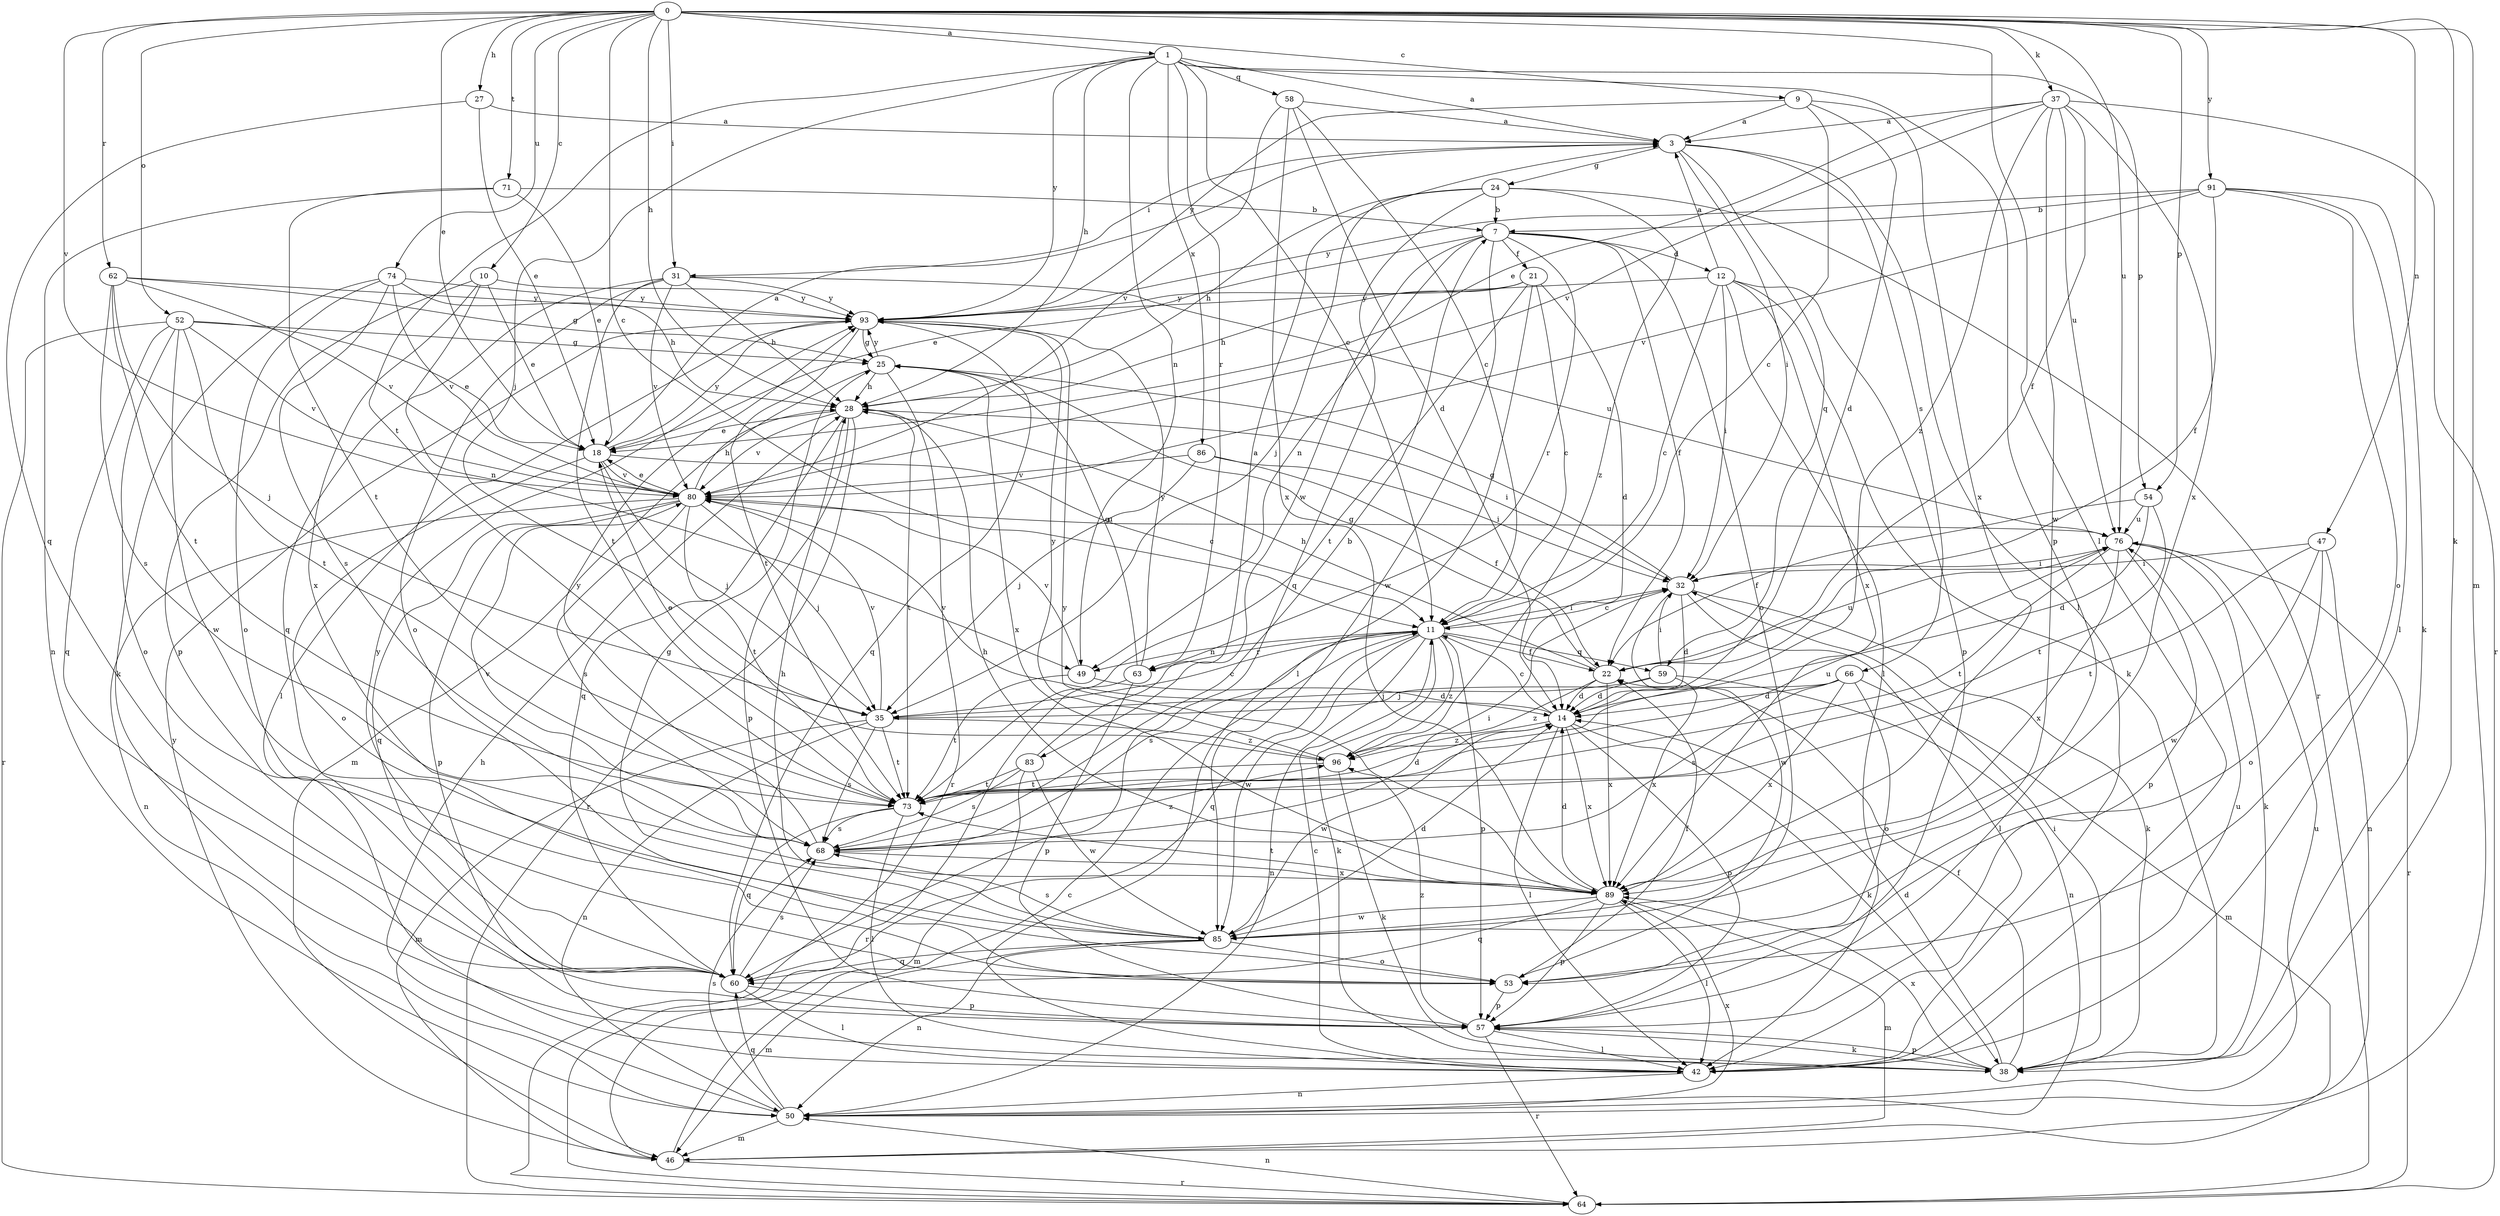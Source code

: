 strict digraph  {
0;
1;
3;
7;
9;
10;
11;
12;
14;
18;
21;
22;
24;
25;
27;
28;
31;
32;
35;
37;
38;
42;
46;
47;
49;
50;
52;
53;
54;
57;
58;
59;
60;
62;
63;
64;
66;
68;
71;
73;
74;
76;
80;
83;
85;
86;
89;
91;
93;
96;
0 -> 1  [label=a];
0 -> 9  [label=c];
0 -> 10  [label=c];
0 -> 11  [label=c];
0 -> 18  [label=e];
0 -> 27  [label=h];
0 -> 28  [label=h];
0 -> 31  [label=i];
0 -> 37  [label=k];
0 -> 38  [label=k];
0 -> 42  [label=l];
0 -> 46  [label=m];
0 -> 47  [label=n];
0 -> 52  [label=o];
0 -> 54  [label=p];
0 -> 62  [label=r];
0 -> 71  [label=t];
0 -> 74  [label=u];
0 -> 76  [label=u];
0 -> 80  [label=v];
0 -> 91  [label=y];
1 -> 3  [label=a];
1 -> 11  [label=c];
1 -> 28  [label=h];
1 -> 35  [label=j];
1 -> 49  [label=n];
1 -> 54  [label=p];
1 -> 57  [label=p];
1 -> 58  [label=q];
1 -> 63  [label=r];
1 -> 73  [label=t];
1 -> 86  [label=x];
1 -> 93  [label=y];
3 -> 24  [label=g];
3 -> 31  [label=i];
3 -> 32  [label=i];
3 -> 42  [label=l];
3 -> 59  [label=q];
3 -> 66  [label=s];
7 -> 12  [label=d];
7 -> 18  [label=e];
7 -> 21  [label=f];
7 -> 22  [label=f];
7 -> 49  [label=n];
7 -> 53  [label=o];
7 -> 63  [label=r];
7 -> 83  [label=w];
7 -> 85  [label=w];
9 -> 3  [label=a];
9 -> 11  [label=c];
9 -> 14  [label=d];
9 -> 89  [label=x];
9 -> 93  [label=y];
10 -> 18  [label=e];
10 -> 49  [label=n];
10 -> 57  [label=p];
10 -> 89  [label=x];
10 -> 93  [label=y];
11 -> 22  [label=f];
11 -> 32  [label=i];
11 -> 38  [label=k];
11 -> 49  [label=n];
11 -> 50  [label=n];
11 -> 57  [label=p];
11 -> 59  [label=q];
11 -> 60  [label=q];
11 -> 63  [label=r];
11 -> 68  [label=s];
11 -> 85  [label=w];
11 -> 96  [label=z];
12 -> 3  [label=a];
12 -> 11  [label=c];
12 -> 32  [label=i];
12 -> 38  [label=k];
12 -> 42  [label=l];
12 -> 57  [label=p];
12 -> 89  [label=x];
12 -> 93  [label=y];
14 -> 11  [label=c];
14 -> 38  [label=k];
14 -> 42  [label=l];
14 -> 57  [label=p];
14 -> 80  [label=v];
14 -> 85  [label=w];
14 -> 89  [label=x];
14 -> 96  [label=z];
18 -> 3  [label=a];
18 -> 11  [label=c];
18 -> 35  [label=j];
18 -> 53  [label=o];
18 -> 80  [label=v];
18 -> 93  [label=y];
21 -> 11  [label=c];
21 -> 14  [label=d];
21 -> 28  [label=h];
21 -> 42  [label=l];
21 -> 73  [label=t];
21 -> 93  [label=y];
22 -> 14  [label=d];
22 -> 25  [label=g];
22 -> 28  [label=h];
22 -> 76  [label=u];
22 -> 89  [label=x];
22 -> 96  [label=z];
24 -> 7  [label=b];
24 -> 28  [label=h];
24 -> 35  [label=j];
24 -> 60  [label=q];
24 -> 64  [label=r];
24 -> 96  [label=z];
25 -> 28  [label=h];
25 -> 46  [label=m];
25 -> 64  [label=r];
25 -> 89  [label=x];
25 -> 93  [label=y];
27 -> 3  [label=a];
27 -> 18  [label=e];
27 -> 60  [label=q];
28 -> 18  [label=e];
28 -> 32  [label=i];
28 -> 57  [label=p];
28 -> 60  [label=q];
28 -> 64  [label=r];
28 -> 73  [label=t];
28 -> 80  [label=v];
31 -> 28  [label=h];
31 -> 53  [label=o];
31 -> 60  [label=q];
31 -> 73  [label=t];
31 -> 76  [label=u];
31 -> 80  [label=v];
31 -> 93  [label=y];
32 -> 11  [label=c];
32 -> 14  [label=d];
32 -> 25  [label=g];
32 -> 38  [label=k];
32 -> 42  [label=l];
32 -> 85  [label=w];
35 -> 11  [label=c];
35 -> 46  [label=m];
35 -> 50  [label=n];
35 -> 68  [label=s];
35 -> 73  [label=t];
35 -> 80  [label=v];
35 -> 96  [label=z];
37 -> 3  [label=a];
37 -> 18  [label=e];
37 -> 22  [label=f];
37 -> 64  [label=r];
37 -> 76  [label=u];
37 -> 80  [label=v];
37 -> 85  [label=w];
37 -> 89  [label=x];
37 -> 96  [label=z];
38 -> 14  [label=d];
38 -> 22  [label=f];
38 -> 32  [label=i];
38 -> 57  [label=p];
38 -> 89  [label=x];
42 -> 11  [label=c];
42 -> 50  [label=n];
42 -> 76  [label=u];
46 -> 11  [label=c];
46 -> 64  [label=r];
46 -> 93  [label=y];
47 -> 32  [label=i];
47 -> 50  [label=n];
47 -> 53  [label=o];
47 -> 73  [label=t];
47 -> 85  [label=w];
49 -> 14  [label=d];
49 -> 73  [label=t];
49 -> 80  [label=v];
50 -> 28  [label=h];
50 -> 46  [label=m];
50 -> 60  [label=q];
50 -> 68  [label=s];
50 -> 76  [label=u];
50 -> 89  [label=x];
52 -> 18  [label=e];
52 -> 25  [label=g];
52 -> 53  [label=o];
52 -> 60  [label=q];
52 -> 64  [label=r];
52 -> 73  [label=t];
52 -> 80  [label=v];
52 -> 85  [label=w];
53 -> 22  [label=f];
53 -> 57  [label=p];
54 -> 14  [label=d];
54 -> 22  [label=f];
54 -> 73  [label=t];
54 -> 76  [label=u];
57 -> 38  [label=k];
57 -> 42  [label=l];
57 -> 64  [label=r];
57 -> 96  [label=z];
58 -> 3  [label=a];
58 -> 11  [label=c];
58 -> 14  [label=d];
58 -> 80  [label=v];
58 -> 89  [label=x];
59 -> 14  [label=d];
59 -> 32  [label=i];
59 -> 35  [label=j];
59 -> 50  [label=n];
59 -> 89  [label=x];
60 -> 42  [label=l];
60 -> 57  [label=p];
60 -> 68  [label=s];
60 -> 93  [label=y];
62 -> 25  [label=g];
62 -> 35  [label=j];
62 -> 68  [label=s];
62 -> 73  [label=t];
62 -> 80  [label=v];
62 -> 93  [label=y];
63 -> 25  [label=g];
63 -> 57  [label=p];
63 -> 64  [label=r];
63 -> 93  [label=y];
64 -> 50  [label=n];
66 -> 14  [label=d];
66 -> 35  [label=j];
66 -> 46  [label=m];
66 -> 53  [label=o];
66 -> 68  [label=s];
66 -> 89  [label=x];
68 -> 7  [label=b];
68 -> 32  [label=i];
68 -> 80  [label=v];
68 -> 89  [label=x];
68 -> 93  [label=y];
68 -> 96  [label=z];
71 -> 7  [label=b];
71 -> 18  [label=e];
71 -> 50  [label=n];
71 -> 73  [label=t];
73 -> 14  [label=d];
73 -> 42  [label=l];
73 -> 60  [label=q];
73 -> 68  [label=s];
73 -> 76  [label=u];
74 -> 28  [label=h];
74 -> 38  [label=k];
74 -> 53  [label=o];
74 -> 68  [label=s];
74 -> 80  [label=v];
74 -> 93  [label=y];
76 -> 32  [label=i];
76 -> 38  [label=k];
76 -> 57  [label=p];
76 -> 64  [label=r];
76 -> 73  [label=t];
76 -> 89  [label=x];
80 -> 18  [label=e];
80 -> 28  [label=h];
80 -> 35  [label=j];
80 -> 50  [label=n];
80 -> 57  [label=p];
80 -> 60  [label=q];
80 -> 68  [label=s];
80 -> 73  [label=t];
80 -> 76  [label=u];
83 -> 3  [label=a];
83 -> 46  [label=m];
83 -> 68  [label=s];
83 -> 73  [label=t];
83 -> 85  [label=w];
85 -> 14  [label=d];
85 -> 25  [label=g];
85 -> 28  [label=h];
85 -> 46  [label=m];
85 -> 50  [label=n];
85 -> 53  [label=o];
85 -> 60  [label=q];
85 -> 68  [label=s];
86 -> 22  [label=f];
86 -> 32  [label=i];
86 -> 35  [label=j];
86 -> 80  [label=v];
89 -> 14  [label=d];
89 -> 28  [label=h];
89 -> 42  [label=l];
89 -> 46  [label=m];
89 -> 57  [label=p];
89 -> 60  [label=q];
89 -> 73  [label=t];
89 -> 85  [label=w];
89 -> 93  [label=y];
91 -> 7  [label=b];
91 -> 22  [label=f];
91 -> 38  [label=k];
91 -> 42  [label=l];
91 -> 53  [label=o];
91 -> 80  [label=v];
91 -> 93  [label=y];
93 -> 25  [label=g];
93 -> 42  [label=l];
93 -> 60  [label=q];
93 -> 73  [label=t];
96 -> 18  [label=e];
96 -> 38  [label=k];
96 -> 73  [label=t];
96 -> 93  [label=y];
}

